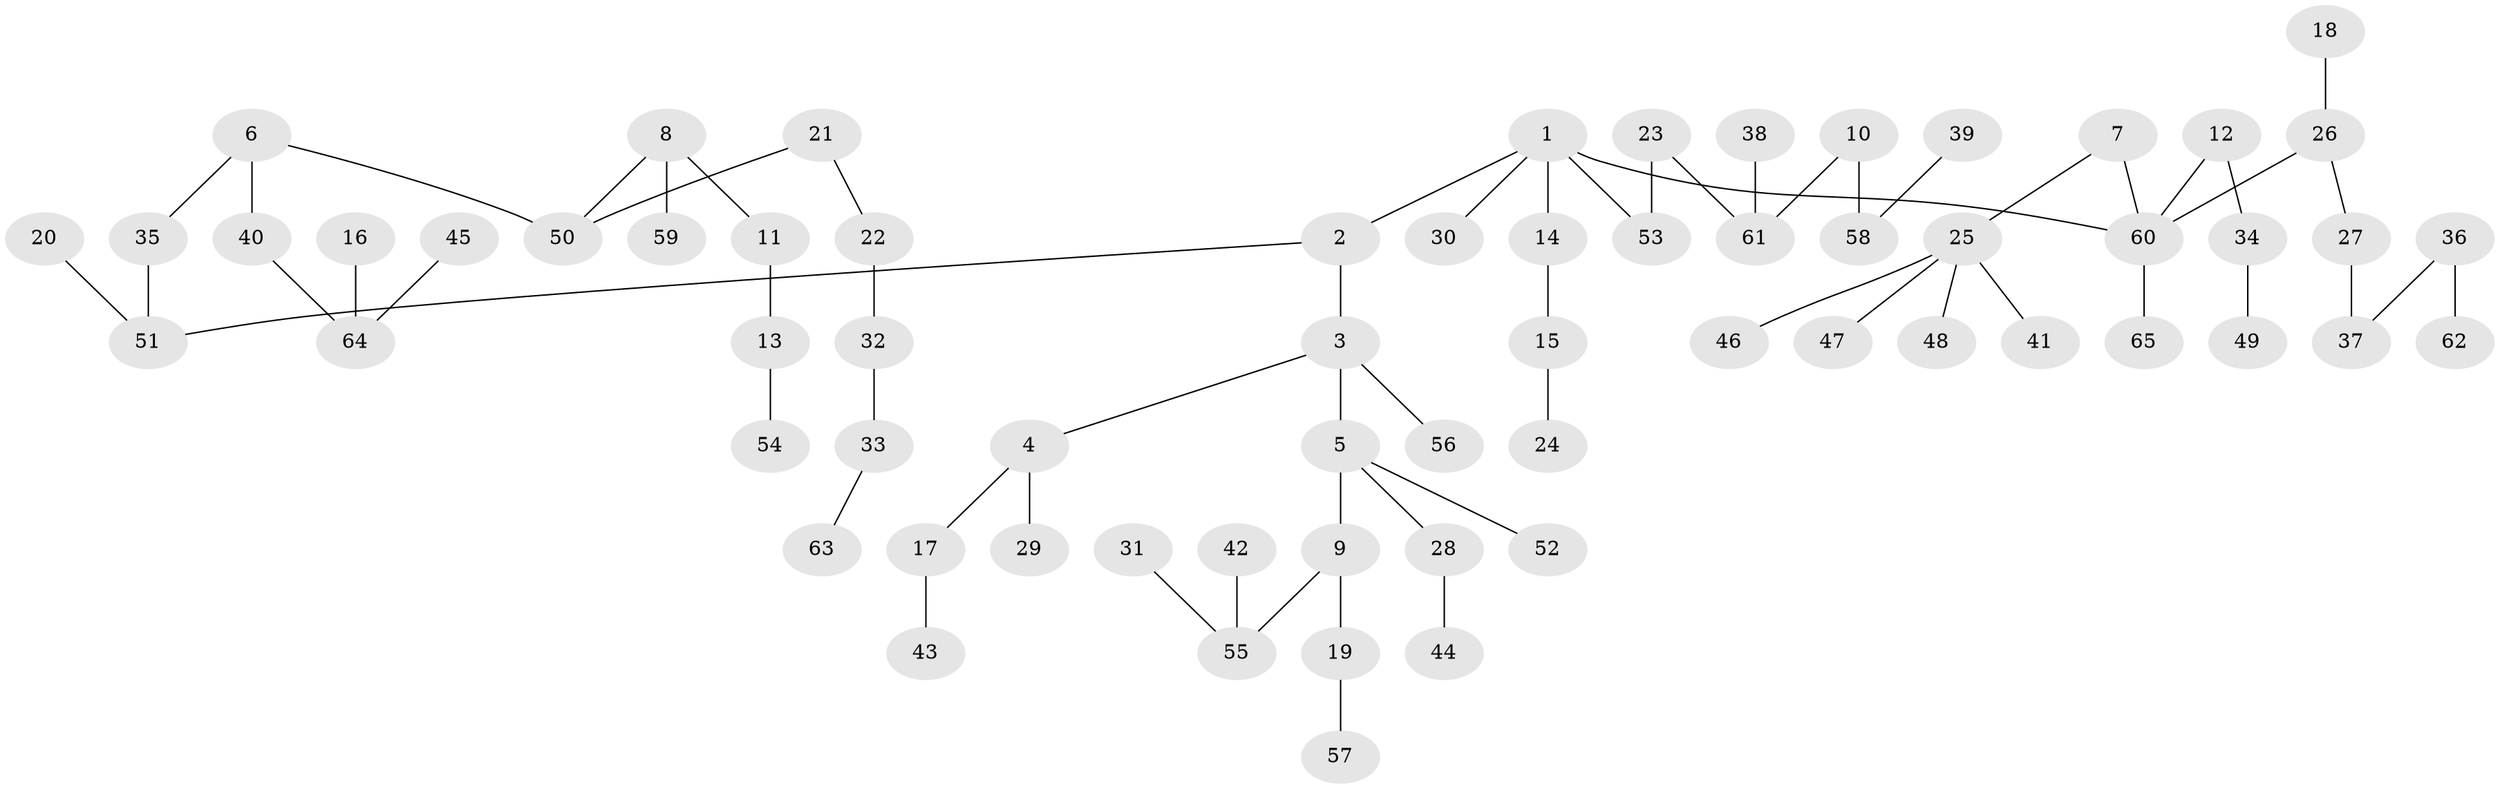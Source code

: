 // original degree distribution, {1: 0.4782608695652174, 6: 0.021739130434782608, 3: 0.14130434782608695, 4: 0.09782608695652174, 2: 0.25, 5: 0.010869565217391304}
// Generated by graph-tools (version 1.1) at 2025/37/03/04/25 23:37:23]
// undirected, 65 vertices, 64 edges
graph export_dot {
  node [color=gray90,style=filled];
  1;
  2;
  3;
  4;
  5;
  6;
  7;
  8;
  9;
  10;
  11;
  12;
  13;
  14;
  15;
  16;
  17;
  18;
  19;
  20;
  21;
  22;
  23;
  24;
  25;
  26;
  27;
  28;
  29;
  30;
  31;
  32;
  33;
  34;
  35;
  36;
  37;
  38;
  39;
  40;
  41;
  42;
  43;
  44;
  45;
  46;
  47;
  48;
  49;
  50;
  51;
  52;
  53;
  54;
  55;
  56;
  57;
  58;
  59;
  60;
  61;
  62;
  63;
  64;
  65;
  1 -- 2 [weight=1.0];
  1 -- 14 [weight=1.0];
  1 -- 30 [weight=1.0];
  1 -- 53 [weight=1.0];
  1 -- 60 [weight=1.0];
  2 -- 3 [weight=1.0];
  2 -- 51 [weight=1.0];
  3 -- 4 [weight=1.0];
  3 -- 5 [weight=1.0];
  3 -- 56 [weight=1.0];
  4 -- 17 [weight=1.0];
  4 -- 29 [weight=1.0];
  5 -- 9 [weight=1.0];
  5 -- 28 [weight=1.0];
  5 -- 52 [weight=1.0];
  6 -- 35 [weight=1.0];
  6 -- 40 [weight=1.0];
  6 -- 50 [weight=1.0];
  7 -- 25 [weight=1.0];
  7 -- 60 [weight=1.0];
  8 -- 11 [weight=1.0];
  8 -- 50 [weight=1.0];
  8 -- 59 [weight=1.0];
  9 -- 19 [weight=1.0];
  9 -- 55 [weight=1.0];
  10 -- 58 [weight=1.0];
  10 -- 61 [weight=1.0];
  11 -- 13 [weight=1.0];
  12 -- 34 [weight=1.0];
  12 -- 60 [weight=1.0];
  13 -- 54 [weight=1.0];
  14 -- 15 [weight=1.0];
  15 -- 24 [weight=1.0];
  16 -- 64 [weight=1.0];
  17 -- 43 [weight=1.0];
  18 -- 26 [weight=1.0];
  19 -- 57 [weight=1.0];
  20 -- 51 [weight=1.0];
  21 -- 22 [weight=1.0];
  21 -- 50 [weight=1.0];
  22 -- 32 [weight=1.0];
  23 -- 53 [weight=1.0];
  23 -- 61 [weight=1.0];
  25 -- 41 [weight=1.0];
  25 -- 46 [weight=1.0];
  25 -- 47 [weight=1.0];
  25 -- 48 [weight=1.0];
  26 -- 27 [weight=1.0];
  26 -- 60 [weight=1.0];
  27 -- 37 [weight=1.0];
  28 -- 44 [weight=1.0];
  31 -- 55 [weight=1.0];
  32 -- 33 [weight=1.0];
  33 -- 63 [weight=1.0];
  34 -- 49 [weight=1.0];
  35 -- 51 [weight=1.0];
  36 -- 37 [weight=1.0];
  36 -- 62 [weight=1.0];
  38 -- 61 [weight=1.0];
  39 -- 58 [weight=1.0];
  40 -- 64 [weight=1.0];
  42 -- 55 [weight=1.0];
  45 -- 64 [weight=1.0];
  60 -- 65 [weight=1.0];
}
